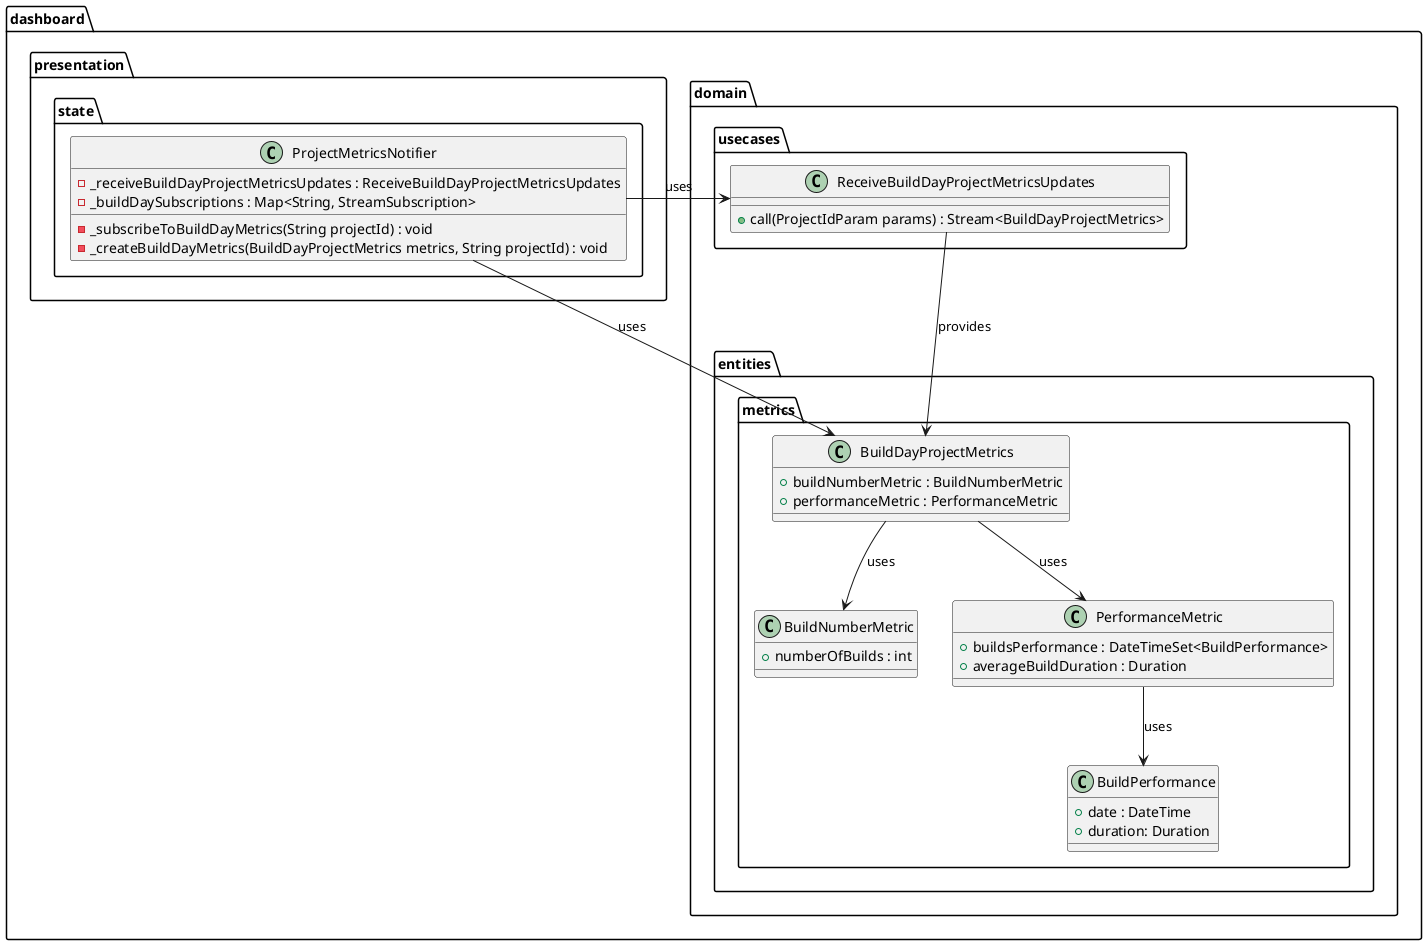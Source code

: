 @startuml build_days_presentation_layer_class_diagram
    package dashboard {
        package domain {
            package entities.metrics {
                class BuildNumberMetric {
                    + numberOfBuilds : int
                }
                class BuildPerformance {
                        + date : DateTime
                        + duration: Duration
                }
                class PerformanceMetric {
                    + buildsPerformance : DateTimeSet<BuildPerformance>
                    + averageBuildDuration : Duration
                }
                class BuildDayProjectMetrics {
                    + buildNumberMetric : BuildNumberMetric
                    + performanceMetric : PerformanceMetric
                }
            }

            package usecases {
                class ReceiveBuildDayProjectMetricsUpdates {
                    + call(ProjectIdParam params) : Stream<BuildDayProjectMetrics>
                }
            }
        }

        package presentation.state {
            class ProjectMetricsNotifier {
                - _receiveBuildDayProjectMetricsUpdates : ReceiveBuildDayProjectMetricsUpdates
                - _buildDaySubscriptions : Map<String, StreamSubscription>
                - _subscribeToBuildDayMetrics(String projectId) : void
                - _createBuildDayMetrics(BuildDayProjectMetrics metrics, String projectId) : void
            }
        }
    }

    ProjectMetricsNotifier -right-> ReceiveBuildDayProjectMetricsUpdates : uses
    ReceiveBuildDayProjectMetricsUpdates --> BuildDayProjectMetrics : provides
    ProjectMetricsNotifier --> BuildDayProjectMetrics : uses

    BuildDayProjectMetrics --> BuildNumberMetric : uses
    BuildDayProjectMetrics --> PerformanceMetric : uses
    PerformanceMetric --> BuildPerformance : uses
    
@enduml
